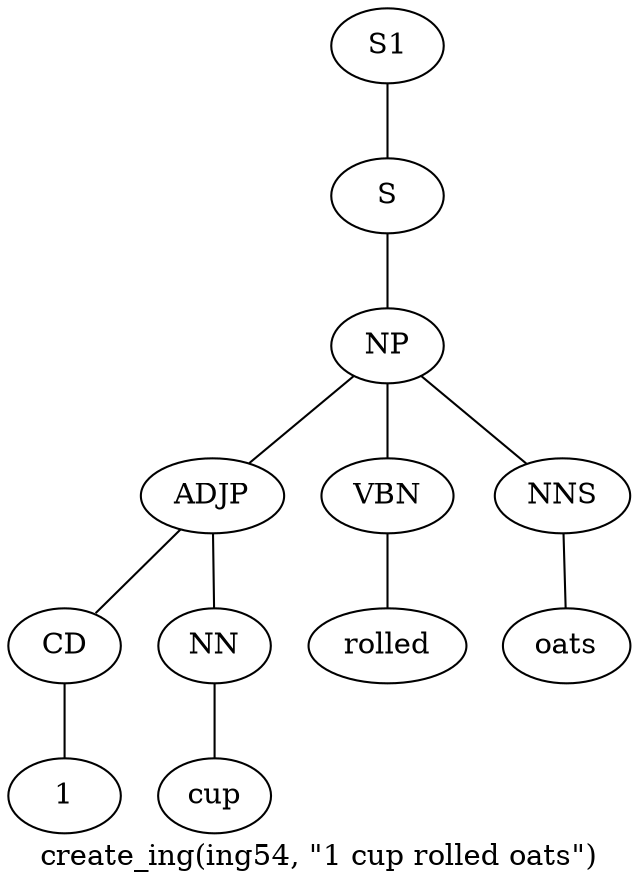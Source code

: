 graph SyntaxGraph {
	label = "create_ing(ing54, \"1 cup rolled oats\")";
	Node0 [label="S1"];
	Node1 [label="S"];
	Node2 [label="NP"];
	Node3 [label="ADJP"];
	Node4 [label="CD"];
	Node5 [label="1"];
	Node6 [label="NN"];
	Node7 [label="cup"];
	Node8 [label="VBN"];
	Node9 [label="rolled"];
	Node10 [label="NNS"];
	Node11 [label="oats"];

	Node0 -- Node1;
	Node1 -- Node2;
	Node2 -- Node3;
	Node2 -- Node8;
	Node2 -- Node10;
	Node3 -- Node4;
	Node3 -- Node6;
	Node4 -- Node5;
	Node6 -- Node7;
	Node8 -- Node9;
	Node10 -- Node11;
}